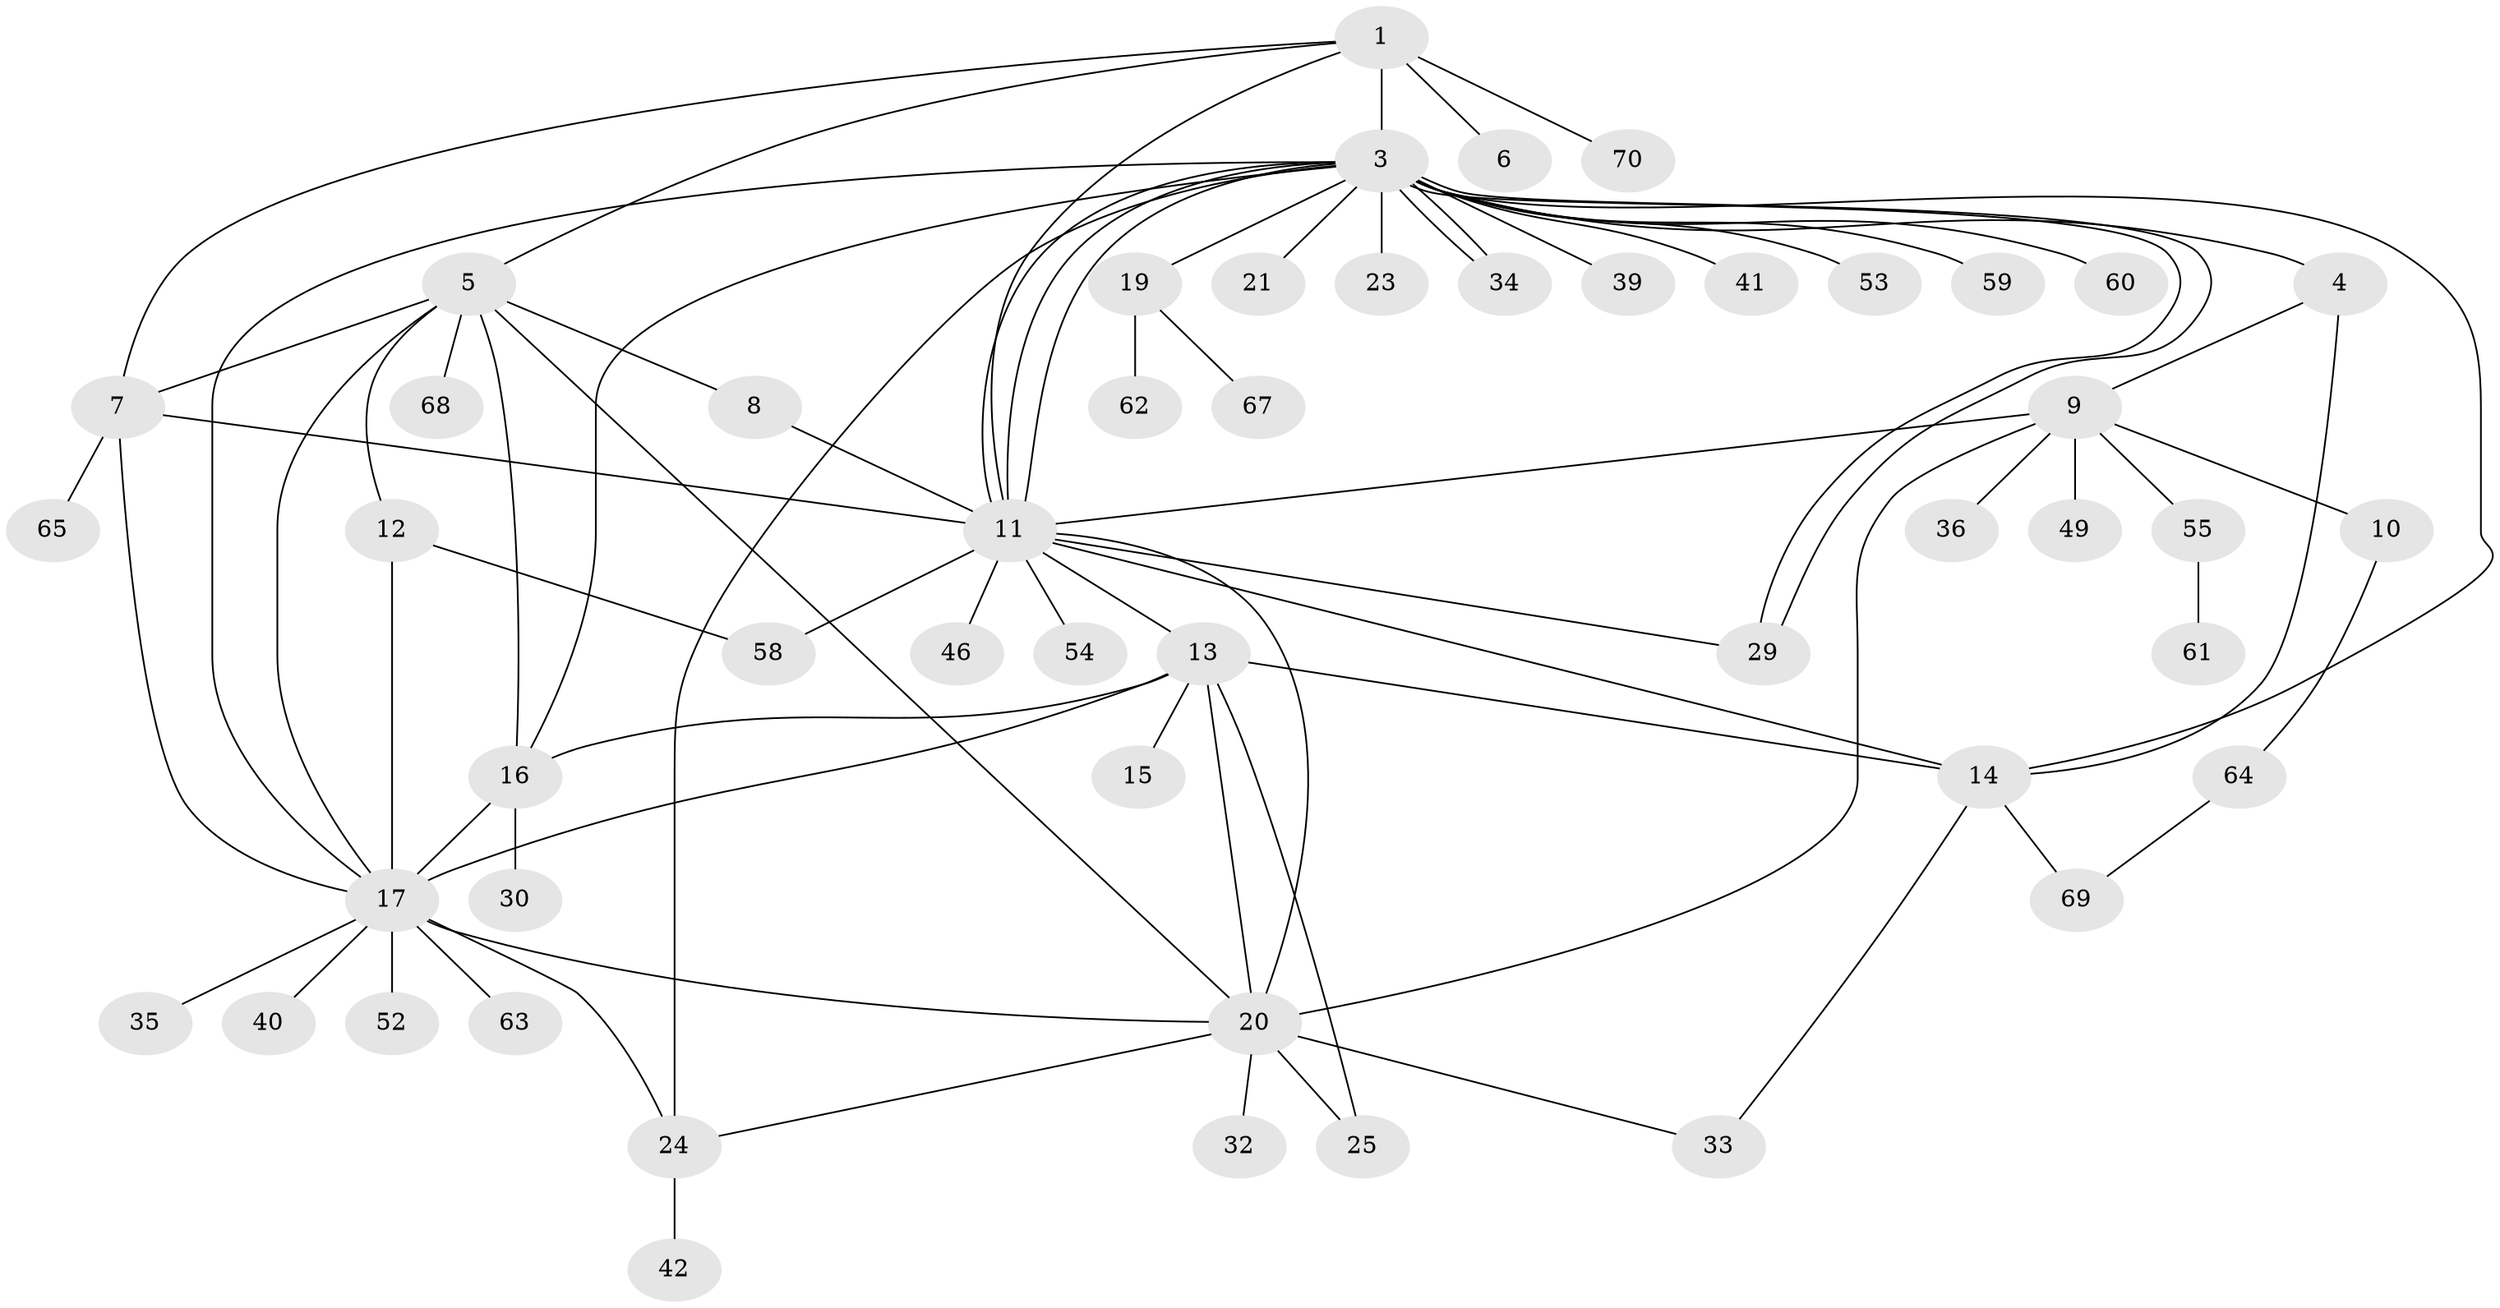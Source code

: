 // original degree distribution, {5: 0.05555555555555555, 4: 0.027777777777777776, 26: 0.013888888888888888, 3: 0.125, 7: 0.013888888888888888, 2: 0.2777777777777778, 6: 0.027777777777777776, 16: 0.013888888888888888, 8: 0.013888888888888888, 1: 0.4027777777777778, 9: 0.013888888888888888, 12: 0.013888888888888888}
// Generated by graph-tools (version 1.1) at 2025/41/03/06/25 10:41:48]
// undirected, 51 vertices, 80 edges
graph export_dot {
graph [start="1"]
  node [color=gray90,style=filled];
  1 [super="+2"];
  3 [super="+18"];
  4 [super="+44"];
  5 [super="+22"];
  6 [super="+37"];
  7 [super="+45"];
  8;
  9 [super="+71"];
  10 [super="+47"];
  11 [super="+51"];
  12 [super="+66"];
  13 [super="+43"];
  14 [super="+31"];
  15 [super="+57"];
  16 [super="+56"];
  17 [super="+28"];
  19 [super="+27"];
  20 [super="+38"];
  21;
  23 [super="+50"];
  24 [super="+26"];
  25;
  29;
  30;
  32;
  33;
  34;
  35;
  36;
  39 [super="+48"];
  40;
  41;
  42;
  46;
  49;
  52;
  53;
  54;
  55;
  58;
  59;
  60;
  61;
  62;
  63;
  64;
  65;
  67;
  68 [super="+72"];
  69;
  70;
  1 -- 3 [weight=2];
  1 -- 7;
  1 -- 11;
  1 -- 70;
  1 -- 5;
  1 -- 6;
  3 -- 4;
  3 -- 11;
  3 -- 11;
  3 -- 11;
  3 -- 16;
  3 -- 19;
  3 -- 21;
  3 -- 23;
  3 -- 24;
  3 -- 29;
  3 -- 29;
  3 -- 34;
  3 -- 34;
  3 -- 39;
  3 -- 41;
  3 -- 53;
  3 -- 59;
  3 -- 60;
  3 -- 17;
  3 -- 14;
  4 -- 9;
  4 -- 14;
  5 -- 7;
  5 -- 8;
  5 -- 12;
  5 -- 16;
  5 -- 68;
  5 -- 17;
  5 -- 20;
  7 -- 17;
  7 -- 65;
  7 -- 11;
  8 -- 11;
  9 -- 10;
  9 -- 36;
  9 -- 49;
  9 -- 55;
  9 -- 11;
  9 -- 20;
  10 -- 64;
  11 -- 13;
  11 -- 20 [weight=2];
  11 -- 29;
  11 -- 46 [weight=2];
  11 -- 54;
  11 -- 58;
  11 -- 14;
  12 -- 17;
  12 -- 58;
  13 -- 14;
  13 -- 15;
  13 -- 16;
  13 -- 17;
  13 -- 20;
  13 -- 25;
  14 -- 33;
  14 -- 69;
  16 -- 30;
  16 -- 17;
  17 -- 35;
  17 -- 40;
  17 -- 20;
  17 -- 52;
  17 -- 24;
  17 -- 63;
  19 -- 67;
  19 -- 62;
  20 -- 25;
  20 -- 32;
  20 -- 33;
  20 -- 24;
  24 -- 42;
  55 -- 61;
  64 -- 69;
}
